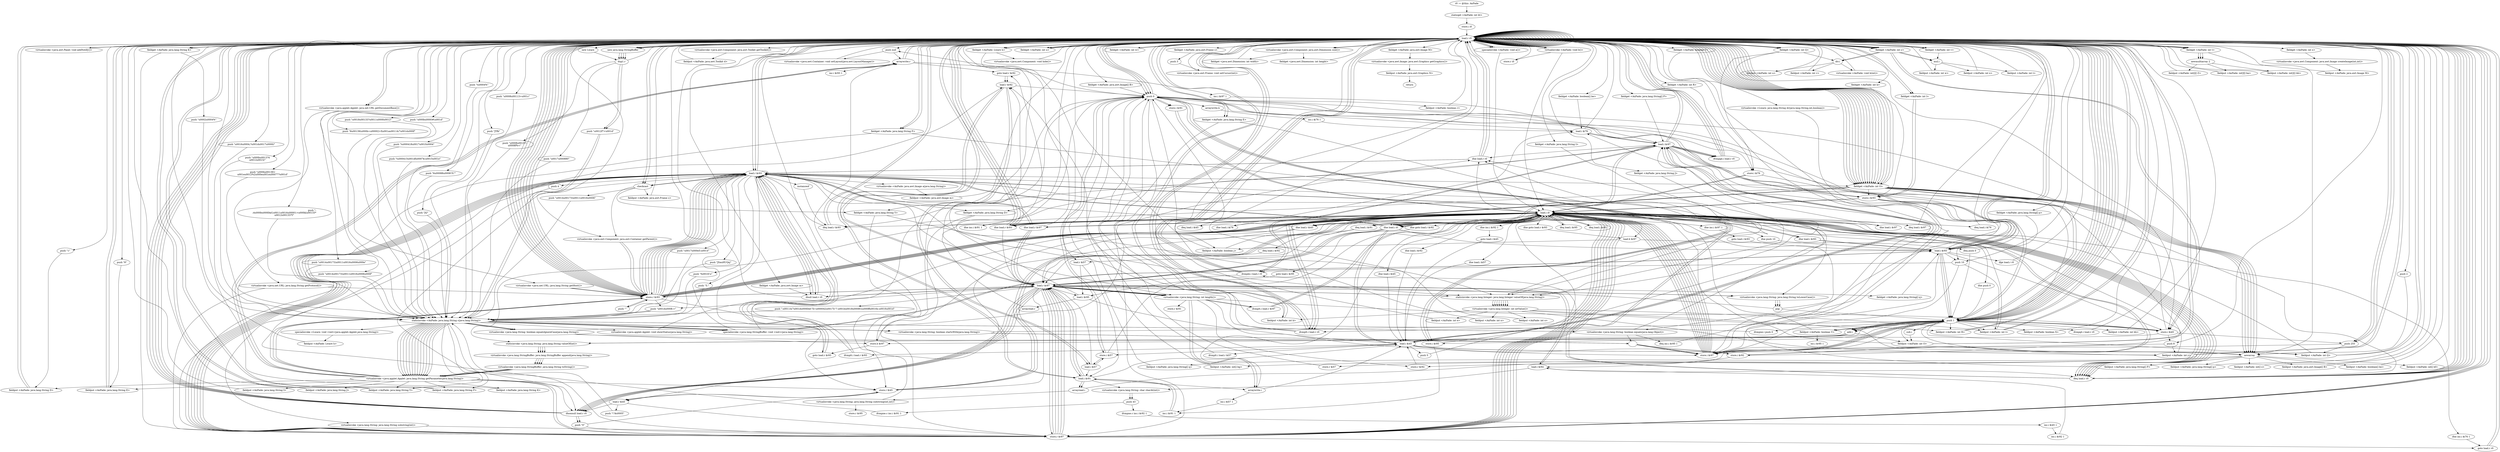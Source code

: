 digraph "" {
    "r0 := @this: AnFade"
    "staticget <AnFade: int bt>"
    "r0 := @this: AnFade"->"staticget <AnFade: int bt>";
    "store.i i0"
    "staticget <AnFade: int bt>"->"store.i i0";
    "load.r r0"
    "store.i i0"->"load.r r0";
    "push null"
    "load.r r0"->"push null";
    "virtualinvoke <java.awt.Container: void setLayout(java.awt.LayoutManager)>"
    "push null"->"virtualinvoke <java.awt.Container: void setLayout(java.awt.LayoutManager)>";
    "virtualinvoke <java.awt.Container: void setLayout(java.awt.LayoutManager)>"->"load.r r0";
    "virtualinvoke <java.awt.Panel: void addNotify()>"
    "load.r r0"->"virtualinvoke <java.awt.Panel: void addNotify()>";
    "virtualinvoke <java.awt.Panel: void addNotify()>"->"load.r r0";
    "load.r r0"->"load.r r0";
    "virtualinvoke <java.awt.Component: java.awt.Toolkit getToolkit()>"
    "load.r r0"->"virtualinvoke <java.awt.Component: java.awt.Toolkit getToolkit()>";
    "fieldput <AnFade: java.awt.Toolkit d>"
    "virtualinvoke <java.awt.Component: java.awt.Toolkit getToolkit()>"->"fieldput <AnFade: java.awt.Toolkit d>";
    "fieldput <AnFade: java.awt.Toolkit d>"->"load.r r0";
    "push \"\u0018\u00133?\u0011\u000f\u0012\""
    "load.r r0"->"push \"\u0018\u00133?\u0011\u000f\u0012\"";
    "staticinvoke <AnFade: java.lang.String c(java.lang.String)>"
    "push \"\u0018\u00133?\u0011\u000f\u0012\""->"staticinvoke <AnFade: java.lang.String c(java.lang.String)>";
    "virtualinvoke <java.applet.Applet: java.lang.String getParameter(java.lang.String)>"
    "staticinvoke <AnFade: java.lang.String c(java.lang.String)>"->"virtualinvoke <java.applet.Applet: java.lang.String getParameter(java.lang.String)>";
    "store.r $r93"
    "virtualinvoke <java.applet.Applet: java.lang.String getParameter(java.lang.String)>"->"store.r $r93";
    "load.r $r93"
    "store.r $r93"->"load.r $r93";
    "store.r $r97"
    "load.r $r93"->"store.r $r97";
    "load.i i0"
    "store.r $r97"->"load.i i0";
    "ifne load.i i0"
    "load.i i0"->"ifne load.i i0";
    "ifne load.i i0"->"load.r $r93";
    "ifnull load.r r0"
    "load.r $r93"->"ifnull load.r r0";
    "ifnull load.r r0"->"load.r $r93";
    "load.r $r93"->"store.r $r97";
    "store.r $r97"->"load.i i0";
    "ifne load.r $r97"
    "load.i i0"->"ifne load.r $r97";
    "load.r $r97"
    "ifne load.r $r97"->"load.r $r97";
    "push \":\u0011&7\u001d\u000fA4\\\"X=\u000042\u0017[\\\"?.\u001b\u0018\u0008vs\u000f\f\u0016x:\u0016\u001d\""
    "load.r $r97"->"push \":\u0011&7\u001d\u000fA4\\\"X=\u000042\u0017[\\\"?.\u001b\u0018\u0008vs\u000f\f\u0016x:\u0016\u001d\"";
    "push \":\u0011&7\u001d\u000fA4\\\"X=\u000042\u0017[\\\"?.\u001b\u0018\u0008vs\u000f\f\u0016x:\u0016\u001d\""->"staticinvoke <AnFade: java.lang.String c(java.lang.String)>";
    "virtualinvoke <java.lang.String: boolean startsWith(java.lang.String)>"
    "staticinvoke <AnFade: java.lang.String c(java.lang.String)>"->"virtualinvoke <java.lang.String: boolean startsWith(java.lang.String)>";
    "ifne load.r r0"
    "virtualinvoke <java.lang.String: boolean startsWith(java.lang.String)>"->"ifne load.r r0";
    "ifne load.r r0"->"load.r r0";
    "specialinvoke <AnFade: void a()>"
    "load.r r0"->"specialinvoke <AnFade: void a()>";
    "specialinvoke <AnFade: void a()>"->"load.i i0";
    "ifeq load.r r0"
    "load.i i0"->"ifeq load.r r0";
    "ifeq load.r r0"->"load.r r0";
    "load.r r0"->"specialinvoke <AnFade: void a()>";
    "specialinvoke <AnFade: void a()>"->"load.r r0";
    "new Lware"
    "load.r r0"->"new Lware";
    "dup1.r"
    "new Lware"->"dup1.r";
    "dup1.r"->"load.r r0";
    "push \"8\u00139(\u000b=\u00002>X\u001a\u0011&7\u001d\u000f\""
    "load.r r0"->"push \"8\u00139(\u000b=\u00002>X\u001a\u0011&7\u001d\u000f\"";
    "push \"8\u00139(\u000b=\u00002>X\u001a\u0011&7\u001d\u000f\""->"staticinvoke <AnFade: java.lang.String c(java.lang.String)>";
    "specialinvoke <Lware: void <init>(java.applet.Applet,java.lang.String)>"
    "staticinvoke <AnFade: java.lang.String c(java.lang.String)>"->"specialinvoke <Lware: void <init>(java.applet.Applet,java.lang.String)>";
    "fieldput <AnFade: Lware h>"
    "specialinvoke <Lware: void <init>(java.applet.Applet,java.lang.String)>"->"fieldput <AnFade: Lware h>";
    "fieldput <AnFade: Lware h>"->"load.r r0";
    "fieldget <AnFade: Lware h>"
    "load.r r0"->"fieldget <AnFade: Lware h>";
    "virtualinvoke <java.awt.Component: void hide()>"
    "fieldget <AnFade: Lware h>"->"virtualinvoke <java.awt.Component: void hide()>";
    "virtualinvoke <java.awt.Component: void hide()>"->"load.r r0";
    "virtualinvoke <java.applet.Applet: java.net.URL getDocumentBase()>"
    "load.r r0"->"virtualinvoke <java.applet.Applet: java.net.URL getDocumentBase()>";
    "virtualinvoke <java.net.URL: java.lang.String getProtocol()>"
    "virtualinvoke <java.applet.Applet: java.net.URL getDocumentBase()>"->"virtualinvoke <java.net.URL: java.lang.String getProtocol()>";
    "virtualinvoke <java.net.URL: java.lang.String getProtocol()>"->"store.r $r97";
    "store.r $r97"->"load.r $r97";
    "load.r $r97"->"store.r $r97";
    "goto load.r r0"
    "store.r $r97"->"goto load.r r0";
    "goto load.r r0"->"load.r r0";
    "load.r r0"->"virtualinvoke <java.applet.Applet: java.net.URL getDocumentBase()>";
    "virtualinvoke <java.net.URL: java.lang.String getHost()>"
    "virtualinvoke <java.applet.Applet: java.net.URL getDocumentBase()>"->"virtualinvoke <java.net.URL: java.lang.String getHost()>";
    "virtualinvoke <java.net.URL: java.lang.String getHost()>"->"store.r $r93";
    "goto load.r $r93"
    "store.r $r93"->"goto load.r $r93";
    "goto load.r $r93"->"load.r $r93";
    "virtualinvoke <java.lang.String: java.lang.String toLowerCase()>"
    "load.r $r93"->"virtualinvoke <java.lang.String: java.lang.String toLowerCase()>";
    "pop"
    "virtualinvoke <java.lang.String: java.lang.String toLowerCase()>"->"pop";
    "pop"->"load.r $r97";
    "load.r $r97"->"virtualinvoke <java.lang.String: java.lang.String toLowerCase()>";
    "virtualinvoke <java.lang.String: java.lang.String toLowerCase()>"->"pop";
    "pop"->"load.i i0";
    "load.i i0"->"ifne load.i i0";
    "ifne load.i i0"->"load.r $r97";
    "push \"\u001d\u0008:>\""
    "load.r $r97"->"push \"\u001d\u0008:>\"";
    "push \"\u001d\u0008:>\""->"staticinvoke <AnFade: java.lang.String c(java.lang.String)>";
    "virtualinvoke <java.lang.String: boolean equals(java.lang.Object)>"
    "staticinvoke <AnFade: java.lang.String c(java.lang.String)>"->"virtualinvoke <java.lang.String: boolean equals(java.lang.Object)>";
    "virtualinvoke <java.lang.String: boolean equals(java.lang.Object)>"->"ifne load.r r0";
    "ifne load.r r0"->"load.r $r93";
    "virtualinvoke <java.lang.String: int length()>"
    "load.r $r93"->"virtualinvoke <java.lang.String: int length()>";
    "store.i $r97"
    "virtualinvoke <java.lang.String: int length()>"->"store.i $r97";
    "store.i $r97"->"load.i i0";
    "load.i i0"->"ifne load.i i0";
    "load.i $r97"
    "ifne load.i i0"->"load.i $r97";
    "push 1"
    "load.i $r97"->"push 1";
    "ifcmplt.i load.r r0"
    "push 1"->"ifcmplt.i load.r r0";
    "ifcmplt.i load.r r0"->"load.r $r93";
    "push \"\u0017\u000e5:\u0014\""
    "load.r $r93"->"push \"\u0017\u000e5:\u0014\"";
    "push \"\u0017\u000e5:\u0014\""->"staticinvoke <AnFade: java.lang.String c(java.lang.String)>";
    "staticinvoke <AnFade: java.lang.String c(java.lang.String)>"->"virtualinvoke <java.lang.String: boolean startsWith(java.lang.String)>";
    ""
    "virtualinvoke <java.lang.String: boolean startsWith(java.lang.String)>"->"";
    ""->"store.i $r97";
    "store.i $r97"->"load.i i0";
    "load.i i0"->"ifne load.i i0";
    "ifne load.i i0"->"load.i $r97";
    "load.i $r97"->"ifne load.r r0";
    "ifne load.r r0"->"load.r $r93";
    "push \"JSauHUQxj\""
    "load.r $r93"->"push \"JSauHUQxj\"";
    "push \"JSauHUQxj\""->"staticinvoke <AnFade: java.lang.String c(java.lang.String)>";
    "staticinvoke <AnFade: java.lang.String c(java.lang.String)>"->"virtualinvoke <java.lang.String: boolean equals(java.lang.Object)>";
    "virtualinvoke <java.lang.String: boolean equals(java.lang.Object)>"->"";
    ""->"store.i $r97";
    "store.i $r97"->"load.i i0";
    "ifne load.i $r97"
    "load.i i0"->"ifne load.i $r97";
    "ifne load.i $r97"->"load.i $r97";
    "ifeq load.r $r93"
    "load.i $r97"->"ifeq load.r $r93";
    "ifeq load.r $r93"->"load.r r0";
    "load.r r0"->"push 1";
    "fieldput <AnFade: boolean V>"
    "push 1"->"fieldput <AnFade: boolean V>";
    "fieldput <AnFade: boolean V>"->"load.i i0";
    "load.i i0"->"ifeq load.r r0";
    "ifeq load.r r0"->"load.r $r93";
    "load.r $r93"->"store.r $r97";
    "store.r $r97"->"load.i i0";
    "load.i i0"->"ifne load.r $r97";
    "ifne load.r $r97"->"load.r $r93";
    "push \"\f\u0016!u\""
    "load.r $r93"->"push \"\f\u0016!u\"";
    "push \"\f\u0016!u\""->"staticinvoke <AnFade: java.lang.String c(java.lang.String)>";
    "staticinvoke <AnFade: java.lang.String c(java.lang.String)>"->"virtualinvoke <java.lang.String: boolean startsWith(java.lang.String)>";
    "virtualinvoke <java.lang.String: boolean startsWith(java.lang.String)>"->"";
    ""->"store.i $r97";
    "store.i $r97"->"load.i $r97";
    "load.i $r97"->"ifeq load.r r0";
    "ifeq load.r r0"->"load.r $r93";
    "push 4"
    "load.r $r93"->"push 4";
    "virtualinvoke <java.lang.String: java.lang.String substring(int)>"
    "push 4"->"virtualinvoke <java.lang.String: java.lang.String substring(int)>";
    "virtualinvoke <java.lang.String: java.lang.String substring(int)>"->"store.r $r97";
    "store.r $r97"->"load.r $r97";
    "load.r $r97"->"store.r $r93";
    "store.r $r93"->"load.r r0";
    "push \"\t\u000418\u0017\u001f\u0004\""
    "load.r r0"->"push \"\t\u000418\u0017\u001f\u0004\"";
    "push \"\t\u000418\u0017\u001f\u0004\""->"staticinvoke <AnFade: java.lang.String c(java.lang.String)>";
    "staticinvoke <AnFade: java.lang.String c(java.lang.String)>"->"virtualinvoke <java.applet.Applet: java.lang.String getParameter(java.lang.String)>";
    "virtualinvoke <java.applet.Applet: java.lang.String getParameter(java.lang.String)>"->"store.r $r97";
    "store.r $r97"->"load.r $r97";
    "store.r $i45"
    "load.r $r97"->"store.r $i45";
    "store.r $i45"->"load.i i0";
    "ifne load.r $i45"
    "load.i i0"->"ifne load.r $i45";
    "ifne load.r $i45"->"load.r $r97";
    "load.r $r97"->"ifnull load.r r0";
    "ifnull load.r r0"->"load.r $r97";
    "load.r $r97"->"virtualinvoke <java.lang.String: int length()>";
    "store.i $i45"
    "virtualinvoke <java.lang.String: int length()>"->"store.i $i45";
    "load.i $i45"
    "store.i $i45"->"load.i $i45";
    "store.i $r92"
    "load.i $i45"->"store.i $r92";
    "store.i $r92"->"load.i i0";
    "ifne load.i $r92"
    "load.i i0"->"ifne load.i $r92";
    "ifne load.i $r92"->"load.i $i45";
    "push 5"
    "load.i $i45"->"push 5";
    "ifcmple.i load.r r0"
    "push 5"->"ifcmple.i load.r r0";
    "ifcmple.i load.r r0"->"load.r $r97";
    "load.r $r97"->"virtualinvoke <java.lang.String: java.lang.String toLowerCase()>";
    "virtualinvoke <java.lang.String: java.lang.String toLowerCase()>"->"pop";
    "pop"->"push 1";
    "push 1"->"store.i $i45";
    "push 0"
    "store.i $i45"->"push 0";
    "push 0"->"store.i $r92";
    "store.i $r92"->"load.i i0";
    "ifeq load.i $r92"
    "load.i i0"->"ifeq load.i $r92";
    "ifeq load.i $r92"->"load.r $r97";
    "load.i $r92"
    "load.r $r97"->"load.i $r92";
    "virtualinvoke <java.lang.String: char charAt(int)>"
    "load.i $r92"->"virtualinvoke <java.lang.String: char charAt(int)>";
    "push 43"
    "virtualinvoke <java.lang.String: char charAt(int)>"->"push 43";
    "ifcmpne.c inc.i $r92 1"
    "push 43"->"ifcmpne.c inc.i $r92 1";
    "inc.i $i45 1"
    "ifcmpne.c inc.i $r92 1"->"inc.i $i45 1";
    "inc.i $r92 1"
    "inc.i $i45 1"->"inc.i $r92 1";
    "inc.i $r92 1"->"load.i $r92";
    "load.i $r92"->"load.r $r97";
    "load.r $r97"->"virtualinvoke <java.lang.String: int length()>";
    "ifcmplt.i load.r $r97"
    "virtualinvoke <java.lang.String: int length()>"->"ifcmplt.i load.r $r97";
    "ifcmplt.i load.r $r97"->"load.i i0";
    "ifne inc.i $r92 1"
    "load.i i0"->"ifne inc.i $r92 1";
    "goto load.i $i45"
    "ifne inc.i $r92 1"->"goto load.i $i45";
    "goto load.i $i45"->"load.i $i45";
    "newarray"
    "load.i $i45"->"newarray";
    "store.r $r92"
    "newarray"->"store.r $r92";
    "store.r $r92"->"load.i $i45";
    "store.i $i57"
    "load.i $i45"->"store.i $i57";
    "store.i $i57"->"load.i i0";
    "ifne load.i $i57"
    "load.i i0"->"ifne load.i $i57";
    "ifne load.i $i57"->"load.i $i45";
    "load.i $i45"->"push 1";
    "ifcmpne.i push 0"
    "push 1"->"ifcmpne.i push 0";
    "load.r $r92"
    "ifcmpne.i push 0"->"load.r $r92";
    "load.r $r92"->"push 0";
    "push 0"->"load.r $r97";
    "load.r $r97"->"virtualinvoke <java.lang.String: int length()>";
    "arraywrite.i"
    "virtualinvoke <java.lang.String: int length()>"->"arraywrite.i";
    "arraywrite.i"->"load.i i0";
    "ifeq load.i $i45"
    "load.i i0"->"ifeq load.i $i45";
    "ifeq load.i $i45"->"push 0";
    "push 0"->"store.i $i57";
    "load.i $i57"
    "store.i $i57"->"load.i $i57";
    "load.i $i57"->"store.i $i57";
    "store.i $i57"->"push 0";
    "store.i $r91"
    "push 0"->"store.i $r91";
    "store.i $r91"->"load.i i0";
    "ifeq load.i $r91"
    "load.i i0"->"ifeq load.i $r91";
    "ifeq load.i $r91"->"load.r $r97";
    "load.i $r91"
    "load.r $r97"->"load.i $r91";
    "load.i $r91"->"virtualinvoke <java.lang.String: char charAt(int)>";
    "virtualinvoke <java.lang.String: char charAt(int)>"->"push 43";
    "ifcmpne.c inc.i $r91 1"
    "push 43"->"ifcmpne.c inc.i $r91 1";
    "ifcmpne.c inc.i $r91 1"->"load.r $r92";
    "load.r $r92"->"load.i $i57";
    "load.i $i57"->"load.i $r91";
    "load.i $r91"->"arraywrite.i";
    "inc.i $i57 1"
    "arraywrite.i"->"inc.i $i57 1";
    "inc.i $r91 1"
    "inc.i $i57 1"->"inc.i $r91 1";
    "inc.i $r91 1"->"load.i $r91";
    "load.i $r91"->"load.r $r97";
    "load.r $r97"->"virtualinvoke <java.lang.String: int length()>";
    "virtualinvoke <java.lang.String: int length()>"->"ifcmplt.i load.r $r97";
    "ifcmplt.i load.r $r97"->"load.i i0";
    "ifne inc.i $r91 1"
    "load.i i0"->"ifne inc.i $r91 1";
    "goto load.r $r92"
    "ifne inc.i $r91 1"->"goto load.r $r92";
    "goto load.r $r92"->"load.r $r92";
    "load.r $r92"->"load.i $i57";
    "load.i $i57"->"load.r $r97";
    "load.r $r97"->"virtualinvoke <java.lang.String: int length()>";
    "virtualinvoke <java.lang.String: int length()>"->"arraywrite.i";
    "arraywrite.i"->"load.i $i45";
    "load.i $i45"->"newarray";
    "store.r $i57"
    "newarray"->"store.r $i57";
    "store.r $i57"->"push 0";
    "store.i $r95"
    "push 0"->"store.i $r95";
    "store.i $r95"->"push 0";
    "push 0"->"store.i $r91";
    "store.i $r91"->"load.i i0";
    "load.i i0"->"ifeq load.i $r91";
    "load.r $i57"
    "ifeq load.i $r91"->"load.r $i57";
    "load.r $i57"->"load.i $r91";
    "load.i $r91"->"load.r $r97";
    "load.i $r95"
    "load.r $r97"->"load.i $r95";
    "load.i $r95"->"load.r $r92";
    "load.r $r92"->"load.i $r91";
    "arrayread.i"
    "load.i $r91"->"arrayread.i";
    "virtualinvoke <java.lang.String: java.lang.String substring(int,int)>"
    "arrayread.i"->"virtualinvoke <java.lang.String: java.lang.String substring(int,int)>";
    "arraywrite.r"
    "virtualinvoke <java.lang.String: java.lang.String substring(int,int)>"->"arraywrite.r";
    "arraywrite.r"->"goto load.r $r92";
    "goto load.r $r92"->"load.r $r92";
    "load.r $r92"->"load.i $r91";
    "load.i $r91"->"arrayread.i";
    "arrayread.i"->"push 1";
    "add.i"
    "push 1"->"add.i";
    "add.i"->"store.i $r95";
    "store.i $r95"->"inc.i $r91 1";
    "inc.i $r91 1"->"load.i $r91";
    "load.i $r91"->"load.i $i45";
    "ifcmplt.i load.r $i57"
    "load.i $i45"->"ifcmplt.i load.r $i57";
    "ifcmplt.i load.r $i57"->"push 0";
    "push 0"->"store.i $r95";
    "store.i $r95"->"load.i i0";
    "ifeq load.i $r95"
    "load.i i0"->"ifeq load.i $r95";
    "ifeq load.i $r95"->"load.i i0";
    "ifne goto load.r $r92"
    "load.i i0"->"ifne goto load.r $r92";
    "goto load.i $r95"
    "ifne goto load.r $r92"->"goto load.i $r95";
    "goto load.i $r95"->"load.i $r95";
    "load.i $r95"->"load.i $i45";
    "ifcmplt.i load.r $r93"
    "load.i $i45"->"ifcmplt.i load.r $r93";
    "ifcmplt.i load.r $r93"->"load.r r0";
    "push \"\t\u000415\u001d\f\u0007$:\u0015\u001e\""
    "load.r r0"->"push \"\t\u000415\u001d\f\u0007$:\u0015\u001e\"";
    "push \"\t\u000415\u001d\f\u0007$:\u0015\u001e\""->"staticinvoke <AnFade: java.lang.String c(java.lang.String)>";
    "staticinvoke <AnFade: java.lang.String c(java.lang.String)>"->"virtualinvoke <java.applet.Applet: java.lang.String getParameter(java.lang.String)>";
    "virtualinvoke <java.applet.Applet: java.lang.String getParameter(java.lang.String)>"->"store.r $i45";
    "store.r $i45"->"load.i i0";
    "load.i i0"->"ifne load.r $i45";
    "load.r $i45"
    "ifne load.r $i45"->"load.r $i45";
    "push \"\\\"$\u0005\""
    "load.r $i45"->"push \"\\\"$\u0005\"";
    "push \"\\\"$\u0005\""->"staticinvoke <AnFade: java.lang.String c(java.lang.String)>";
    "virtualinvoke <java.lang.String: boolean equalsIgnoreCase(java.lang.String)>"
    "staticinvoke <AnFade: java.lang.String c(java.lang.String)>"->"virtualinvoke <java.lang.String: boolean equalsIgnoreCase(java.lang.String)>";
    "virtualinvoke <java.lang.String: boolean equalsIgnoreCase(java.lang.String)>"->"";
    ""->"store.i $r92";
    "store.i $r92"->"load.i $r92";
    "load.i $r92"->"ifeq load.r r0";
    "ifeq load.r r0"->"load.r r0";
    "load.r r0"->"push 1";
    "fieldput <AnFade: boolean X>"
    "push 1"->"fieldput <AnFade: boolean X>";
    "fieldput <AnFade: boolean X>"->"load.r r0";
    "load.r r0"->"load.r r0";
    "push \"6\u00088\u0008!5\\\"\""
    "load.r r0"->"push \"6\u00088\u0008!5\\\"\"";
    "push \"6\u00088\u0008!5\\\"\""->"staticinvoke <AnFade: java.lang.String c(java.lang.String)>";
    "staticinvoke <AnFade: java.lang.String c(java.lang.String)>"->"virtualinvoke <java.applet.Applet: java.lang.String getParameter(java.lang.String)>";
    "fieldput <AnFade: java.lang.String Y>"
    "virtualinvoke <java.applet.Applet: java.lang.String getParameter(java.lang.String)>"->"fieldput <AnFade: java.lang.String Y>";
    "fieldput <AnFade: java.lang.String Y>"->"load.r r0";
    "load.r r0"->"store.r $r93";
    "store.r $r93"->"load.i i0";
    "ifne load.r $r93"
    "load.i i0"->"ifne load.r $r93";
    "ifne load.r $r93"->"load.r r0";
    "checkcast"
    "load.r r0"->"checkcast";
    "fieldget <AnFade: java.lang.String Y>"
    "checkcast"->"fieldget <AnFade: java.lang.String Y>";
    "fieldget <AnFade: java.lang.String Y>"->"store.r $i45";
    "store.r $i45"->"load.r $i45";
    "ifnonnull load.r r0"
    "load.r $i45"->"ifnonnull load.r r0";
    "ifnonnull load.r r0"->"load.r r0";
    "push \"JQ\""
    "load.r r0"->"push \"JQ\"";
    "push \"JQ\""->"staticinvoke <AnFade: java.lang.String c(java.lang.String)>";
    "staticinvoke <AnFade: java.lang.String c(java.lang.String)>"->"fieldput <AnFade: java.lang.String Y>";
    "fieldput <AnFade: java.lang.String Y>"->"load.r r0";
    "load.r r0"->"load.r r0";
    "load.r r0"->"fieldget <AnFade: java.lang.String Y>";
    "staticinvoke <java.lang.Integer: java.lang.Integer valueOf(java.lang.String)>"
    "fieldget <AnFade: java.lang.String Y>"->"staticinvoke <java.lang.Integer: java.lang.Integer valueOf(java.lang.String)>";
    "virtualinvoke <java.lang.Integer: int intValue()>"
    "staticinvoke <java.lang.Integer: java.lang.Integer valueOf(java.lang.String)>"->"virtualinvoke <java.lang.Integer: int intValue()>";
    "fieldput <AnFade: int e>"
    "virtualinvoke <java.lang.Integer: int intValue()>"->"fieldput <AnFade: int e>";
    "fieldput <AnFade: int e>"->"load.r r0";
    "load.r r0"->"push 0";
    "fieldput <AnFade: boolean r>"
    "push 0"->"fieldput <AnFade: boolean r>";
    "fieldput <AnFade: boolean r>"->"load.r r0";
    "virtualinvoke <java.awt.Component: java.awt.Container getParent()>"
    "load.r r0"->"virtualinvoke <java.awt.Component: java.awt.Container getParent()>";
    "virtualinvoke <java.awt.Component: java.awt.Container getParent()>"->"store.r $r93";
    "store.r $r93"->"load.r $r93";
    "load.r $r93"->"store.r $r93";
    "store.r $r93"->"load.i i0";
    "load.i i0"->"ifeq load.r $r93";
    "ifeq load.r $r93"->"load.r $r93";
    "load.r $r93"->"checkcast";
    "checkcast"->"virtualinvoke <java.awt.Component: java.awt.Container getParent()>";
    "virtualinvoke <java.awt.Component: java.awt.Container getParent()>"->"store.r $r93";
    "store.r $r93"->"load.r $r93";
    "load.r $r93"->"store.r $r93";
    "store.r $r93"->"load.r $r93";
    "instanceof"
    "load.r $r93"->"instanceof";
    "instanceof"->"ifeq load.r $r93";
    "ifeq load.r $r93"->"load.r r0";
    "load.r r0"->"load.r $r93";
    "load.r $r93"->"checkcast";
    "fieldput <AnFade: java.awt.Frame s>"
    "checkcast"->"fieldput <AnFade: java.awt.Frame s>";
    "fieldput <AnFade: java.awt.Frame s>"->"load.r r0";
    "fieldget <AnFade: java.awt.Frame s>"
    "load.r r0"->"fieldget <AnFade: java.awt.Frame s>";
    "push 3"
    "fieldget <AnFade: java.awt.Frame s>"->"push 3";
    "virtualinvoke <java.awt.Frame: void setCursor(int)>"
    "push 3"->"virtualinvoke <java.awt.Frame: void setCursor(int)>";
    "virtualinvoke <java.awt.Frame: void setCursor(int)>"->"load.r r0";
    "load.r r0"->"store.r $r93";
    "store.r $r93"->"load.i i0";
    "load.i i0"->"ifne load.r $r93";
    "ifne load.r $r93"->"load.r r0";
    "load.r r0"->"checkcast";
    "push \"\u0014\u00173)\u0011\u0016\u0006\""
    "checkcast"->"push \"\u0014\u00173)\u0011\u0016\u0006\"";
    "push \"\u0014\u00173)\u0011\u0016\u0006\""->"staticinvoke <AnFade: java.lang.String c(java.lang.String)>";
    "staticinvoke <AnFade: java.lang.String c(java.lang.String)>"->"virtualinvoke <java.applet.Applet: java.lang.String getParameter(java.lang.String)>";
    "virtualinvoke <java.applet.Applet: java.lang.String getParameter(java.lang.String)>"->"store.r $r93";
    "store.r $r93"->"load.r $r93";
    "load.r $r93"->"store.r $r97";
    "store.r $r97"->"load.i i0";
    "load.i i0"->"ifne load.i i0";
    "ifne load.i i0"->"load.r $r93";
    "load.r $r93"->"ifnull load.r r0";
    "ifnull load.r r0"->"load.r $r93";
    "load.r $r93"->"store.r $r97";
    "store.r $r97"->"load.i i0";
    "load.i i0"->"ifne load.r $r97";
    "ifne load.r $r97"->"load.r $r93";
    "push \"5.\""
    "load.r $r93"->"push \"5.\"";
    "push \"5.\""->"staticinvoke <AnFade: java.lang.String c(java.lang.String)>";
    "staticinvoke <AnFade: java.lang.String c(java.lang.String)>"->"virtualinvoke <java.lang.String: boolean equalsIgnoreCase(java.lang.String)>";
    "virtualinvoke <java.lang.String: boolean equalsIgnoreCase(java.lang.String)>"->"ifne load.r r0";
    "ifne load.r r0"->"load.r r0";
    "load.r r0"->"load.r r0";
    "load.r r0"->"load.r $r93";
    "virtualinvoke <AnFade: java.awt.Image a(java.lang.String)>"
    "load.r $r93"->"virtualinvoke <AnFade: java.awt.Image a(java.lang.String)>";
    "fieldput <AnFade: java.awt.Image m>"
    "virtualinvoke <AnFade: java.awt.Image a(java.lang.String)>"->"fieldput <AnFade: java.awt.Image m>";
    "fieldput <AnFade: java.awt.Image m>"->"load.r r0";
    "load.r r0"->"store.r $r93";
    "store.r $r93"->"load.i i0";
    "load.i i0"->"ifne load.r $r93";
    "ifne load.r $r93"->"load.r r0";
    "fieldget <AnFade: java.awt.Image m>"
    "load.r r0"->"fieldget <AnFade: java.awt.Image m>";
    "fieldget <AnFade: java.awt.Image m>"->"ifnull load.r r0";
    "ifnull load.r r0"->"load.r r0";
    "push \"\u0014\u00173)\u0011\u0016\u0006\u000e\""
    "load.r r0"->"push \"\u0014\u00173)\u0011\u0016\u0006\u000e\"";
    "push \"\u0014\u00173)\u0011\u0016\u0006\u000e\""->"staticinvoke <AnFade: java.lang.String c(java.lang.String)>";
    "staticinvoke <AnFade: java.lang.String c(java.lang.String)>"->"virtualinvoke <java.applet.Applet: java.lang.String getParameter(java.lang.String)>";
    "virtualinvoke <java.applet.Applet: java.lang.String getParameter(java.lang.String)>"->"store.r $r97";
    "store.r $r97"->"load.r $r97";
    "load.r $r97"->"store.r $r93";
    "store.r $r93"->"load.i i0";
    "load.i i0"->"ifne load.r $r93";
    "ifne load.r $r93"->"load.r $r97";
    "load.r $r97"->"ifnonnull load.r r0";
    "push \"0\""
    "ifnonnull load.r r0"->"push \"0\"";
    "push \"0\""->"store.r $r97";
    "store.r $r97"->"load.r r0";
    "load.r r0"->"load.r $r97";
    "load.r $r97"->"staticinvoke <java.lang.Integer: java.lang.Integer valueOf(java.lang.String)>";
    "staticinvoke <java.lang.Integer: java.lang.Integer valueOf(java.lang.String)>"->"virtualinvoke <java.lang.Integer: int intValue()>";
    "fieldput <AnFade: int n>"
    "virtualinvoke <java.lang.Integer: int intValue()>"->"fieldput <AnFade: int n>";
    "fieldput <AnFade: int n>"->"load.r r0";
    "push \"\u0014\u00173)\u0011\u0016\u0006\u000f\""
    "load.r r0"->"push \"\u0014\u00173)\u0011\u0016\u0006\u000f\"";
    "push \"\u0014\u00173)\u0011\u0016\u0006\u000f\""->"staticinvoke <AnFade: java.lang.String c(java.lang.String)>";
    "staticinvoke <AnFade: java.lang.String c(java.lang.String)>"->"virtualinvoke <java.applet.Applet: java.lang.String getParameter(java.lang.String)>";
    "virtualinvoke <java.applet.Applet: java.lang.String getParameter(java.lang.String)>"->"store.r $r93";
    "store.r $r93"->"load.r $r93";
    "load.r $r93"->"store.r $r97";
    "store.r $r97"->"load.r $r93";
    "load.r $r93"->"store.r $i45";
    "store.r $i45"->"load.i i0";
    "load.i i0"->"ifne load.r $i45";
    "ifne load.r $i45"->"load.r $r93";
    "load.r $r93"->"ifnonnull load.r r0";
    "ifnonnull load.r r0"->"push \"0\"";
    "push \"0\""->"store.r $i45";
    "store.r $i45"->"load.r $i45";
    "load.r $i45"->"store.r $r97";
    "store.r $r97"->"load.r r0";
    "load.r r0"->"load.r $r97";
    "load.r $r97"->"staticinvoke <java.lang.Integer: java.lang.Integer valueOf(java.lang.String)>";
    "staticinvoke <java.lang.Integer: java.lang.Integer valueOf(java.lang.String)>"->"virtualinvoke <java.lang.Integer: int intValue()>";
    "fieldput <AnFade: int o>"
    "virtualinvoke <java.lang.Integer: int intValue()>"->"fieldput <AnFade: int o>";
    "fieldput <AnFade: int o>"->"load.r r0";
    "load.r r0"->"load.r r0";
    "push \"\t\u0004%\""
    "load.r r0"->"push \"\t\u0004%\"";
    "push \"\t\u0004%\""->"staticinvoke <AnFade: java.lang.String c(java.lang.String)>";
    "staticinvoke <AnFade: java.lang.String c(java.lang.String)>"->"virtualinvoke <java.applet.Applet: java.lang.String getParameter(java.lang.String)>";
    "fieldput <AnFade: java.lang.String D>"
    "virtualinvoke <java.applet.Applet: java.lang.String getParameter(java.lang.String)>"->"fieldput <AnFade: java.lang.String D>";
    "fieldput <AnFade: java.lang.String D>"->"load.r r0";
    "load.r r0"->"store.r $r93";
    "store.r $r93"->"load.r $r93";
    "fieldget <AnFade: java.lang.String D>"
    "load.r $r93"->"fieldget <AnFade: java.lang.String D>";
    "fieldget <AnFade: java.lang.String D>"->"store.r $r97";
    "store.r $r97"->"load.i i0";
    "load.i i0"->"ifne load.i i0";
    "ifne load.i i0"->"load.r $r97";
    "load.r $r97"->"ifnonnull load.r r0";
    "ifnonnull load.r r0"->"load.r r0";
    "push \"1\""
    "load.r r0"->"push \"1\"";
    "push \"1\""->"fieldput <AnFade: java.lang.String D>";
    "fieldput <AnFade: java.lang.String D>"->"load.r r0";
    "load.r r0"->"load.r r0";
    "push \"\u0008\u00113>\u001c\""
    "load.r r0"->"push \"\u0008\u00113>\u001c\"";
    "push \"\u0008\u00113>\u001c\""->"staticinvoke <AnFade: java.lang.String c(java.lang.String)>";
    "staticinvoke <AnFade: java.lang.String c(java.lang.String)>"->"virtualinvoke <java.applet.Applet: java.lang.String getParameter(java.lang.String)>";
    "fieldput <AnFade: java.lang.String E>"
    "virtualinvoke <java.applet.Applet: java.lang.String getParameter(java.lang.String)>"->"fieldput <AnFade: java.lang.String E>";
    "fieldput <AnFade: java.lang.String E>"->"load.r r0";
    "fieldget <AnFade: java.lang.String E>"
    "load.r r0"->"fieldget <AnFade: java.lang.String E>";
    "fieldget <AnFade: java.lang.String E>"->"store.r $r97";
    "store.r $r97"->"load.i i0";
    "load.i i0"->"ifne load.i i0";
    "ifne load.i i0"->"load.r $r97";
    "load.r $r97"->"ifnonnull load.r r0";
    "ifnonnull load.r r0"->"load.r r0";
    "push \"8\""
    "load.r r0"->"push \"8\"";
    "push \"8\""->"fieldput <AnFade: java.lang.String E>";
    "fieldput <AnFade: java.lang.String E>"->"load.r r0";
    "load.r r0"->"load.r r0";
    "push \"\u000b\u0000#(\u001d\""
    "load.r r0"->"push \"\u000b\u0000#(\u001d\"";
    "push \"\u000b\u0000#(\u001d\""->"staticinvoke <AnFade: java.lang.String c(java.lang.String)>";
    "staticinvoke <AnFade: java.lang.String c(java.lang.String)>"->"virtualinvoke <java.applet.Applet: java.lang.String getParameter(java.lang.String)>";
    "fieldput <AnFade: java.lang.String F>"
    "virtualinvoke <java.applet.Applet: java.lang.String getParameter(java.lang.String)>"->"fieldput <AnFade: java.lang.String F>";
    "fieldput <AnFade: java.lang.String F>"->"load.r r0";
    "fieldget <AnFade: java.lang.String F>"
    "load.r r0"->"fieldget <AnFade: java.lang.String F>";
    "fieldget <AnFade: java.lang.String F>"->"store.r $r97";
    "store.r $r97"->"load.i i0";
    "load.i i0"->"ifne load.r $r97";
    "ifne load.r $r97"->"load.r $r97";
    "load.r $r97"->"ifnonnull load.r r0";
    "ifnonnull load.r r0"->"load.r r0";
    "push \"JTfk\""
    "load.r r0"->"push \"JTfk\"";
    "push \"JTfk\""->"staticinvoke <AnFade: java.lang.String c(java.lang.String)>";
    "staticinvoke <AnFade: java.lang.String c(java.lang.String)>"->"fieldput <AnFade: java.lang.String F>";
    "fieldput <AnFade: java.lang.String F>"->"load.r r0";
    "load.r r0"->"load.r r0";
    "load.r r0"->"fieldget <AnFade: java.lang.String D>";
    "fieldget <AnFade: java.lang.String D>"->"staticinvoke <java.lang.Integer: java.lang.Integer valueOf(java.lang.String)>";
    "staticinvoke <java.lang.Integer: java.lang.Integer valueOf(java.lang.String)>"->"virtualinvoke <java.lang.Integer: int intValue()>";
    "fieldput <AnFade: int y>"
    "virtualinvoke <java.lang.Integer: int intValue()>"->"fieldput <AnFade: int y>";
    "fieldput <AnFade: int y>"->"load.r r0";
    "load.r r0"->"load.r r0";
    "load.r r0"->"fieldget <AnFade: java.lang.String E>";
    "fieldget <AnFade: java.lang.String E>"->"staticinvoke <java.lang.Integer: java.lang.Integer valueOf(java.lang.String)>";
    "staticinvoke <java.lang.Integer: java.lang.Integer valueOf(java.lang.String)>"->"virtualinvoke <java.lang.Integer: int intValue()>";
    "fieldput <AnFade: int Q>"
    "virtualinvoke <java.lang.Integer: int intValue()>"->"fieldput <AnFade: int Q>";
    "fieldput <AnFade: int Q>"->"load.r r0";
    "load.r r0"->"load.r r0";
    "load.r r0"->"fieldget <AnFade: java.lang.String F>";
    "fieldget <AnFade: java.lang.String F>"->"staticinvoke <java.lang.Integer: java.lang.Integer valueOf(java.lang.String)>";
    "staticinvoke <java.lang.Integer: java.lang.Integer valueOf(java.lang.String)>"->"virtualinvoke <java.lang.Integer: int intValue()>";
    "fieldput <AnFade: int R>"
    "virtualinvoke <java.lang.Integer: int intValue()>"->"fieldput <AnFade: int R>";
    "fieldput <AnFade: int R>"->"load.r r0";
    "load.r r0"->"load.r r0";
    "push \"\u0016\u0004;?\u001d\u0017\u0000/\""
    "load.r r0"->"push \"\u0016\u0004;?\u001d\u0017\u0000/\"";
    "push \"\u0016\u0004;?\u001d\u0017\u0000/\""->"staticinvoke <AnFade: java.lang.String c(java.lang.String)>";
    "staticinvoke <AnFade: java.lang.String c(java.lang.String)>"->"virtualinvoke <java.applet.Applet: java.lang.String getParameter(java.lang.String)>";
    "fieldput <AnFade: java.lang.String I>"
    "virtualinvoke <java.applet.Applet: java.lang.String getParameter(java.lang.String)>"->"fieldput <AnFade: java.lang.String I>";
    "fieldput <AnFade: java.lang.String I>"->"load.r r0";
    "load.r r0"->"load.r r0";
    "push \"\u000b\u0013?4\n\u0012\u0015/\""
    "load.r r0"->"push \"\u000b\u0013?4\n\u0012\u0015/\"";
    "push \"\u000b\u0013?4\n\u0012\u0015/\""->"staticinvoke <AnFade: java.lang.String c(java.lang.String)>";
    "staticinvoke <AnFade: java.lang.String c(java.lang.String)>"->"virtualinvoke <java.applet.Applet: java.lang.String getParameter(java.lang.String)>";
    "fieldput <AnFade: java.lang.String J>"
    "virtualinvoke <java.applet.Applet: java.lang.String getParameter(java.lang.String)>"->"fieldput <AnFade: java.lang.String J>";
    "fieldput <AnFade: java.lang.String J>"->"load.r r0";
    "load.r r0"->"load.r r0";
    "push \"\u000b\u00139<\n\u001e\u0012%2\u000e\u001e\u00077?\u001d\""
    "load.r r0"->"push \"\u000b\u00139<\n\u001e\u0012%2\u000e\u001e\u00077?\u001d\"";
    "push \"\u000b\u00139<\n\u001e\u0012%2\u000e\u001e\u00077?\u001d\""->"staticinvoke <AnFade: java.lang.String c(java.lang.String)>";
    "staticinvoke <AnFade: java.lang.String c(java.lang.String)>"->"virtualinvoke <java.applet.Applet: java.lang.String getParameter(java.lang.String)>";
    "fieldput <AnFade: java.lang.String K>"
    "virtualinvoke <java.applet.Applet: java.lang.String getParameter(java.lang.String)>"->"fieldput <AnFade: java.lang.String K>";
    "fieldput <AnFade: java.lang.String K>"->"load.r r0";
    "load.r r0"->"store.r $r93";
    "store.r $r93"->"load.i i0";
    "load.i i0"->"ifne load.r r0";
    "ifne load.r r0"->"load.r r0";
    "fieldget <AnFade: java.lang.String K>"
    "load.r r0"->"fieldget <AnFade: java.lang.String K>";
    "fieldget <AnFade: java.lang.String K>"->"store.r $r97";
    "store.r $r97"->"load.r $r97";
    "load.r $r97"->"ifnonnull load.r r0";
    "ifnonnull load.r r0"->"load.r r0";
    "load.r r0"->"push 0";
    "fieldput <AnFade: boolean j>"
    "push 0"->"fieldput <AnFade: boolean j>";
    "fieldput <AnFade: boolean j>"->"load.i i0";
    "load.i i0"->"ifeq load.r r0";
    "ifeq load.r r0"->"load.r r0";
    "load.r r0"->"store.r $r93";
    "store.r $r93"->"load.r r0";
    "load.r r0"->"fieldget <AnFade: java.lang.String K>";
    "push \"\u0002\u0004%\""
    "fieldget <AnFade: java.lang.String K>"->"push \"\u0002\u0004%\"";
    "push \"\u0002\u0004%\""->"staticinvoke <AnFade: java.lang.String c(java.lang.String)>";
    "staticinvoke <AnFade: java.lang.String c(java.lang.String)>"->"virtualinvoke <java.lang.String: boolean equalsIgnoreCase(java.lang.String)>";
    "store.b $r97"
    "virtualinvoke <java.lang.String: boolean equalsIgnoreCase(java.lang.String)>"->"store.b $r97";
    "store.b $r97"->"load.i i0";
    "ifne goto load.r $r93"
    "load.i i0"->"ifne goto load.r $r93";
    "load.b $r97"
    "ifne goto load.r $r93"->"load.b $r97";
    "ifeq push 0"
    "load.b $r97"->"ifeq push 0";
    "ifeq push 0"->"push 1";
    "push 1"->"store.b $r97";
    "store.b $r97"->"goto load.r $r93";
    "goto load.r $r93"->"load.r $r93";
    "load.r $r93"->"load.b $r97";
    "load.b $r97"->"fieldput <AnFade: boolean j>";
    "fieldput <AnFade: boolean j>"->"load.r r0";
    "load.r r0"->"push 1";
    "fieldput <AnFade: int O>"
    "push 1"->"fieldput <AnFade: int O>";
    "fieldput <AnFade: int O>"->"load.i i0";
    "load.i i0"->"ifeq load.r r0";
    "ifeq load.r r0"->"load.r r0";
    "load.r r0"->"store.r $r93";
    "store.r $r93"->"load.r $r93";
    "load.r $r93"->"load.r $r93";
    "fieldget <AnFade: int O>"
    "load.r $r93"->"fieldget <AnFade: int O>";
    "fieldget <AnFade: int O>"->"push 1";
    "push 1"->"add.i";
    "add.i"->"fieldput <AnFade: int O>";
    "fieldput <AnFade: int O>"->"load.r r0";
    "new java.lang.StringBuffer"
    "load.r r0"->"new java.lang.StringBuffer";
    "new java.lang.StringBuffer"->"dup1.r";
    "push \"\u0012\f7<\u001d\""
    "dup1.r"->"push \"\u0012\f7<\u001d\"";
    "push \"\u0012\f7<\u001d\""->"staticinvoke <AnFade: java.lang.String c(java.lang.String)>";
    "specialinvoke <java.lang.StringBuffer: void <init>(java.lang.String)>"
    "staticinvoke <AnFade: java.lang.String c(java.lang.String)>"->"specialinvoke <java.lang.StringBuffer: void <init>(java.lang.String)>";
    "specialinvoke <java.lang.StringBuffer: void <init>(java.lang.String)>"->"load.r r0";
    "load.r r0"->"fieldget <AnFade: int O>";
    "staticinvoke <java.lang.String: java.lang.String valueOf(int)>"
    "fieldget <AnFade: int O>"->"staticinvoke <java.lang.String: java.lang.String valueOf(int)>";
    "virtualinvoke <java.lang.StringBuffer: java.lang.StringBuffer append(java.lang.String)>"
    "staticinvoke <java.lang.String: java.lang.String valueOf(int)>"->"virtualinvoke <java.lang.StringBuffer: java.lang.StringBuffer append(java.lang.String)>";
    "virtualinvoke <java.lang.StringBuffer: java.lang.String toString()>"
    "virtualinvoke <java.lang.StringBuffer: java.lang.StringBuffer append(java.lang.String)>"->"virtualinvoke <java.lang.StringBuffer: java.lang.String toString()>";
    "virtualinvoke <java.lang.StringBuffer: java.lang.String toString()>"->"virtualinvoke <java.applet.Applet: java.lang.String getParameter(java.lang.String)>";
    "virtualinvoke <java.applet.Applet: java.lang.String getParameter(java.lang.String)>"->"ifnonnull load.r r0";
    "ifnonnull load.r r0"->"load.r r0";
    "load.r r0"->"load.r r0";
    "load.r r0"->"fieldget <AnFade: int O>";
    "fieldget <AnFade: int O>"->"push 1";
    "sub.i"
    "push 1"->"sub.i";
    "sub.i"->"fieldput <AnFade: int O>";
    "fieldput <AnFade: int O>"->"load.r r0";
    "load.r r0"->"store.r $r93";
    "store.r $r93"->"load.i i0";
    "load.i i0"->"ifne load.r $r93";
    "ifne load.r $r93"->"load.r r0";
    "load.r r0"->"fieldget <AnFade: int O>";
    "store.i $r93"
    "fieldget <AnFade: int O>"->"store.i $r93";
    "store.i $r93"->"load.i i0";
    "ifne load.i $r93"
    "load.i i0"->"ifne load.i $r93";
    "load.i $r93"
    "ifne load.i $r93"->"load.i $r93";
    "load.i $r93"->"push 1";
    "ifcmpgt.i load.r r0"
    "push 1"->"ifcmpgt.i load.r r0";
    "ifcmpgt.i load.r r0"->"load.r r0";
    "push \":\r;4\u000b\u000fAd{\u0011\u0016\u00001>\u000b[\u00133*\r\u0012\u00133?Y\""
    "load.r r0"->"push \":\r;4\u000b\u000fAd{\u0011\u0016\u00001>\u000b[\u00133*\r\u0012\u00133?Y\"";
    "push \":\r;4\u000b\u000fAd{\u0011\u0016\u00001>\u000b[\u00133*\r\u0012\u00133?Y\""->"staticinvoke <AnFade: java.lang.String c(java.lang.String)>";
    "virtualinvoke <java.applet.Applet: void showStatus(java.lang.String)>"
    "staticinvoke <AnFade: java.lang.String c(java.lang.String)>"->"virtualinvoke <java.applet.Applet: void showStatus(java.lang.String)>";
    "virtualinvoke <java.applet.Applet: void showStatus(java.lang.String)>"->"load.i i0";
    "load.i i0"->"ifeq load.r r0";
    "ifeq load.r r0"->"load.r r0";
    "load.r r0"->"load.r r0";
    "load.r r0"->"fieldget <AnFade: int O>";
    "fieldget <AnFade: int O>"->"newarray";
    "fieldput <AnFade: java.lang.String[] P>"
    "newarray"->"fieldput <AnFade: java.lang.String[] P>";
    "fieldput <AnFade: java.lang.String[] P>"->"load.r r0";
    "load.r r0"->"load.r r0";
    "load.r r0"->"fieldget <AnFade: int O>";
    "fieldget <AnFade: int O>"->"newarray";
    "fieldput <AnFade: java.lang.String[] p>"
    "newarray"->"fieldput <AnFade: java.lang.String[] p>";
    "fieldput <AnFade: java.lang.String[] p>"->"load.r r0";
    "load.r r0"->"load.r r0";
    "load.r r0"->"fieldget <AnFade: int O>";
    "fieldget <AnFade: int O>"->"newarray";
    "fieldput <AnFade: java.lang.String[] q>"
    "newarray"->"fieldput <AnFade: java.lang.String[] q>";
    "fieldput <AnFade: java.lang.String[] q>"->"push 0";
    "push 0"->"store.i $r93";
    "store.i $r93"->"load.i $r93";
    "load.i $r93"->"store.i $r97";
    "store.i $r97"->"load.i i0";
    "ifeq load.i $r97"
    "load.i i0"->"ifeq load.i $r97";
    "ifeq load.i $r97"->"load.r r0";
    "fieldget <AnFade: java.lang.String[] P>"
    "load.r r0"->"fieldget <AnFade: java.lang.String[] P>";
    "fieldget <AnFade: java.lang.String[] P>"->"load.i $r97";
    "load.i $r97"->"load.r r0";
    "load.r r0"->"new java.lang.StringBuffer";
    "new java.lang.StringBuffer"->"dup1.r";
    "dup1.r"->"push \"\u0012\f7<\u001d\"";
    "push \"\u0012\f7<\u001d\""->"staticinvoke <AnFade: java.lang.String c(java.lang.String)>";
    "staticinvoke <AnFade: java.lang.String c(java.lang.String)>"->"specialinvoke <java.lang.StringBuffer: void <init>(java.lang.String)>";
    "specialinvoke <java.lang.StringBuffer: void <init>(java.lang.String)>"->"load.i $r97";
    "load.i $r97"->"push 1";
    "push 1"->"add.i";
    "add.i"->"staticinvoke <java.lang.String: java.lang.String valueOf(int)>";
    "staticinvoke <java.lang.String: java.lang.String valueOf(int)>"->"virtualinvoke <java.lang.StringBuffer: java.lang.StringBuffer append(java.lang.String)>";
    "virtualinvoke <java.lang.StringBuffer: java.lang.StringBuffer append(java.lang.String)>"->"virtualinvoke <java.lang.StringBuffer: java.lang.String toString()>";
    "virtualinvoke <java.lang.StringBuffer: java.lang.String toString()>"->"virtualinvoke <java.applet.Applet: java.lang.String getParameter(java.lang.String)>";
    "virtualinvoke <java.applet.Applet: java.lang.String getParameter(java.lang.String)>"->"arraywrite.r";
    "inc.i $r97 1"
    "arraywrite.r"->"inc.i $r97 1";
    "inc.i $r97 1"->"load.i $r97";
    "load.i $r97"->"load.r r0";
    "load.r r0"->"fieldget <AnFade: int O>";
    "fieldget <AnFade: int O>"->"ifcmplt.i load.r r0";
    "ifcmplt.i load.r r0"->"push 0";
    "push 0"->"store.i $r93";
    "store.i $r93"->"load.i i0";
    "ifeq load.i $r93"
    "load.i i0"->"ifeq load.i $r93";
    "ifeq load.i $r93"->"load.i i0";
    "ifne inc.i $r97 1"
    "load.i i0"->"ifne inc.i $r97 1";
    "goto load.i $r93"
    "ifne inc.i $r97 1"->"goto load.i $r93";
    "goto load.i $r93"->"load.i $r93";
    "load.i $r93"->"load.r r0";
    "load.r r0"->"fieldget <AnFade: int O>";
    "fieldget <AnFade: int O>"->"ifcmplt.i load.r r0";
    "ifcmplt.i load.r r0"->"load.r r0";
    "load.r r0"->"load.r r0";
    "fieldget <AnFade: java.lang.String I>"
    "load.r r0"->"fieldget <AnFade: java.lang.String I>";
    "fieldget <AnFade: java.lang.String I>"->"staticinvoke <java.lang.Integer: java.lang.Integer valueOf(java.lang.String)>";
    "staticinvoke <java.lang.Integer: java.lang.Integer valueOf(java.lang.String)>"->"virtualinvoke <java.lang.Integer: int intValue()>";
    "fieldput <AnFade: int k>"
    "virtualinvoke <java.lang.Integer: int intValue()>"->"fieldput <AnFade: int k>";
    "fieldput <AnFade: int k>"->"load.r r0";
    "load.r r0"->"load.r r0";
    "fieldget <AnFade: java.lang.String J>"
    "load.r r0"->"fieldget <AnFade: java.lang.String J>";
    "fieldget <AnFade: java.lang.String J>"->"staticinvoke <java.lang.Integer: java.lang.Integer valueOf(java.lang.String)>";
    "staticinvoke <java.lang.Integer: java.lang.Integer valueOf(java.lang.String)>"->"virtualinvoke <java.lang.Integer: int intValue()>";
    "fieldput <AnFade: int l>"
    "virtualinvoke <java.lang.Integer: int intValue()>"->"fieldput <AnFade: int l>";
    "fieldput <AnFade: int l>"->"load.r r0";
    "load.r r0"->"store.r $r97";
    "store.r $r97"->"load.i i0";
    "load.i i0"->"ifne load.r $r97";
    "ifne load.r $r97"->"load.r r0";
    "fieldget <AnFade: int k>"
    "load.r r0"->"fieldget <AnFade: int k>";
    "fieldget <AnFade: int k>"->"store.i $r93";
    "store.i $r93"->"load.i i0";
    "ifne push 10"
    "load.i i0"->"ifne push 10";
    "ifne push 10"->"load.i $r93";
    "ifge load.r r0"
    "load.i $r93"->"ifge load.r r0";
    "ifge load.r r0"->"load.r r0";
    "load.r r0"->"push 0";
    "push 0"->"fieldput <AnFade: int k>";
    "fieldput <AnFade: int k>"->"load.r r0";
    "fieldget <AnFade: int l>"
    "load.r r0"->"fieldget <AnFade: int l>";
    "fieldget <AnFade: int l>"->"store.i $r93";
    "push 10"
    "store.i $r93"->"push 10";
    "push 10"->"store.i $r97";
    "store.i $r97"->"load.i i0";
    "load.i i0"->"ifne load.i $r93";
    "ifne load.i $r93"->"load.i $r93";
    "load.i $r93"->"push 10";
    "push 10"->"ifcmple.i load.r r0";
    "ifcmple.i load.r r0"->"load.r r0";
    "load.r r0"->"push 10";
    "push 10"->"fieldput <AnFade: int l>";
    "fieldput <AnFade: int l>"->"load.i i0";
    "load.i i0"->"ifeq load.r r0";
    "ifeq load.r r0"->"load.r r0";
    "load.r r0"->"fieldget <AnFade: int l>";
    "fieldget <AnFade: int l>"->"store.i $r93";
    "store.i $r93"->"load.i $r93";
    "load.i $r93"->"store.i $i45";
    "store.i $i45"->"push 1";
    "push 1"->"store.i $r97";
    "store.i $r97"->"load.i i0";
    "load.i i0"->"ifne load.i i0";
    "ifne load.i i0"->"load.i $r93";
    "load.i $r93"->"load.i $r97";
    "ifcmpge.i load.r r0"
    "load.i $r97"->"ifcmpge.i load.r r0";
    "ifcmpge.i load.r r0"->"load.r r0";
    "load.r r0"->"push 1";
    "push 1"->"fieldput <AnFade: int l>";
    "fieldput <AnFade: int l>"->"load.r r0";
    "fieldget <AnFade: int y>"
    "load.r r0"->"fieldget <AnFade: int y>";
    "fieldget <AnFade: int y>"->"store.i $i45";
    "push 8"
    "store.i $i45"->"push 8";
    "push 8"->"store.i $r97";
    "store.i $r97"->"load.i i0";
    "load.i i0"->"ifne load.i i0";
    "ifne load.i i0"->"load.i $i45";
    "load.i $i45"->"load.i $r97";
    "load.i $r97"->"ifcmple.i load.r r0";
    "ifcmple.i load.r r0"->"load.r r0";
    "load.r r0"->"push 8";
    "push 8"->"fieldput <AnFade: int y>";
    "fieldput <AnFade: int y>"->"load.i i0";
    "load.i i0"->"ifeq load.r r0";
    "ifeq load.r r0"->"load.r r0";
    "load.r r0"->"fieldget <AnFade: int y>";
    "fieldget <AnFade: int y>"->"store.i $i45";
    "store.i $i45"->"push 1";
    "push 1"->"store.i $r97";
    "store.i $r97"->"load.i i0";
    "ifne load.i $i45"
    "load.i i0"->"ifne load.i $i45";
    "ifne load.i $i45"->"load.i $i45";
    "load.i $i45"->"load.i $r97";
    "load.i $r97"->"ifcmpge.i load.r r0";
    "ifcmpge.i load.r r0"->"load.r r0";
    "load.r r0"->"push 1";
    "push 1"->"fieldput <AnFade: int y>";
    "fieldput <AnFade: int y>"->"load.r r0";
    "fieldget <AnFade: int Q>"
    "load.r r0"->"fieldget <AnFade: int Q>";
    "fieldget <AnFade: int Q>"->"store.i $i45";
    "push 255"
    "store.i $i45"->"push 255";
    "push 255"->"store.i $r97";
    "store.i $r97"->"load.i i0";
    "load.i i0"->"ifne load.i i0";
    "ifne load.i i0"->"load.i $i45";
    "load.i $i45"->"load.i $r97";
    "load.i $r97"->"ifcmple.i load.r r0";
    "ifcmple.i load.r r0"->"load.r r0";
    "load.r r0"->"push 255";
    "push 255"->"fieldput <AnFade: int Q>";
    "fieldput <AnFade: int Q>"->"load.i i0";
    "load.i i0"->"ifeq load.r r0";
    "ifeq load.r r0"->"load.r r0";
    "load.r r0"->"fieldget <AnFade: int Q>";
    "store.i $i76"
    "fieldget <AnFade: int Q>"->"store.i $i76";
    "store.i $i76"->"push 1";
    "push 1"->"store.i $r97";
    "store.i $r97"->"load.i i0";
    "ifne load.i $i76"
    "load.i i0"->"ifne load.i $i76";
    "load.i $i76"
    "ifne load.i $i76"->"load.i $i76";
    "load.i $i76"->"load.i $r97";
    "load.i $r97"->"ifcmpge.i load.r r0";
    "ifcmpge.i load.r r0"->"load.r r0";
    "load.r r0"->"push 1";
    "push 1"->"fieldput <AnFade: int Q>";
    "fieldput <AnFade: int Q>"->"load.r r0";
    "fieldget <AnFade: int R>"
    "load.r r0"->"fieldget <AnFade: int R>";
    "fieldget <AnFade: int R>"->"store.i $i76";
    "store.i $i76"->"load.i i0";
    "ifne push 0"
    "load.i i0"->"ifne push 0";
    "ifne push 0"->"push 1";
    "push 1"->"store.i $r97";
    "store.i $r97"->"load.i $i76";
    "load.i $i76"->"load.i $r97";
    "load.i $r97"->"ifcmpge.i load.r r0";
    "ifcmpge.i load.r r0"->"load.r r0";
    "load.r r0"->"push 1";
    "push 1"->"fieldput <AnFade: int R>";
    "fieldput <AnFade: int R>"->"load.r r0";
    "load.r r0"->"load.r r0";
    "virtualinvoke <java.awt.Component: java.awt.Dimension size()>"
    "load.r r0"->"virtualinvoke <java.awt.Component: java.awt.Dimension size()>";
    "fieldget <java.awt.Dimension: int width>"
    "virtualinvoke <java.awt.Component: java.awt.Dimension size()>"->"fieldget <java.awt.Dimension: int width>";
    "fieldget <java.awt.Dimension: int width>"->"load.r r0";
    "load.r r0"->"fieldget <AnFade: int y>";
    "div.i"
    "fieldget <AnFade: int y>"->"div.i";
    "fieldput <AnFade: int u>"
    "div.i"->"fieldput <AnFade: int u>";
    "fieldput <AnFade: int u>"->"load.r r0";
    "load.r r0"->"load.r r0";
    "load.r r0"->"virtualinvoke <java.awt.Component: java.awt.Dimension size()>";
    "fieldget <java.awt.Dimension: int height>"
    "virtualinvoke <java.awt.Component: java.awt.Dimension size()>"->"fieldget <java.awt.Dimension: int height>";
    "fieldget <java.awt.Dimension: int height>"->"load.r r0";
    "load.r r0"->"fieldget <AnFade: int y>";
    "fieldget <AnFade: int y>"->"div.i";
    "fieldput <AnFade: int v>"
    "div.i"->"fieldput <AnFade: int v>";
    "fieldput <AnFade: int v>"->"load.r r0";
    "load.r r0"->"load.r r0";
    "fieldget <AnFade: int u>"
    "load.r r0"->"fieldget <AnFade: int u>";
    "fieldget <AnFade: int u>"->"load.r r0";
    "load.r r0"->"fieldget <AnFade: int y>";
    "mul.i"
    "fieldget <AnFade: int y>"->"mul.i";
    "fieldput <AnFade: int w>"
    "mul.i"->"fieldput <AnFade: int w>";
    "fieldput <AnFade: int w>"->"load.r r0";
    "load.r r0"->"load.r r0";
    "fieldget <AnFade: int v>"
    "load.r r0"->"fieldget <AnFade: int v>";
    "fieldget <AnFade: int v>"->"load.r r0";
    "load.r r0"->"fieldget <AnFade: int y>";
    "fieldget <AnFade: int y>"->"mul.i";
    "fieldput <AnFade: int x>"
    "mul.i"->"fieldput <AnFade: int x>";
    "fieldput <AnFade: int x>"->"load.r r0";
    "load.r r0"->"load.r r0";
    "load.r r0"->"fieldget <AnFade: int u>";
    "fieldget <AnFade: int u>"->"load.r r0";
    "load.r r0"->"fieldget <AnFade: int v>";
    "fieldget <AnFade: int v>"->"mul.i";
    "fieldput <AnFade: int t>"
    "mul.i"->"fieldput <AnFade: int t>";
    "fieldput <AnFade: int t>"->"load.r r0";
    "load.r r0"->"load.r r0";
    "fieldget <AnFade: int t>"
    "load.r r0"->"fieldget <AnFade: int t>";
    "fieldget <AnFade: int t>"->"newarray";
    "fieldput <AnFade: int[] z>"
    "newarray"->"fieldput <AnFade: int[] z>";
    "fieldput <AnFade: int[] z>"->"load.r r0";
    "push 2"
    "load.r r0"->"push 2";
    "push 2"->"newarray";
    "fieldput <AnFade: java.awt.Image[] B>"
    "newarray"->"fieldput <AnFade: java.awt.Image[] B>";
    "fieldput <AnFade: java.awt.Image[] B>"->"load.r r0";
    "fieldget <AnFade: java.awt.Image[] B>"
    "load.r r0"->"fieldget <AnFade: java.awt.Image[] B>";
    "fieldget <AnFade: java.awt.Image[] B>"->"push 0";
    "push 0"->"push null";
    "push null"->"arraywrite.r";
    "arraywrite.r"->"load.r r0";
    "load.r r0"->"load.r r0";
    "load.r r0"->"fieldget <AnFade: int O>";
    "fieldget <AnFade: int O>"->"newarray";
    "fieldput <AnFade: boolean[] be>"
    "newarray"->"fieldput <AnFade: boolean[] be>";
    "fieldput <AnFade: boolean[] be>"->"load.r r0";
    "load.r r0"->"load.r r0";
    "load.r r0"->"fieldget <AnFade: int O>";
    "fieldget <AnFade: int O>"->"newarray";
    "fieldput <AnFade: int[] bf>"
    "newarray"->"fieldput <AnFade: int[] bf>";
    "fieldput <AnFade: int[] bf>"->"load.r r0";
    "load.r r0"->"load.r r0";
    "load.r r0"->"fieldget <AnFade: int O>";
    "fieldget <AnFade: int O>"->"newarray";
    "fieldput <AnFade: int[] bg>"
    "newarray"->"fieldput <AnFade: int[] bg>";
    "fieldput <AnFade: int[] bg>"->"push 0";
    "push 0"->"store.i $i76";
    "store.i $i76"->"load.i i0";
    "ifeq load.i $i76"
    "load.i i0"->"ifeq load.i $i76";
    "ifeq load.i $i76"->"load.r r0";
    "fieldget <AnFade: boolean[] be>"
    "load.r r0"->"fieldget <AnFade: boolean[] be>";
    "fieldget <AnFade: boolean[] be>"->"load.i $i76";
    "load.i $i76"->"push 0";
    "arraywrite.b"
    "push 0"->"arraywrite.b";
    "inc.i $i76 1"
    "arraywrite.b"->"inc.i $i76 1";
    "inc.i $i76 1"->"load.i $i76";
    "load.i $i76"->"load.r r0";
    "load.r r0"->"fieldget <AnFade: int O>";
    "fieldget <AnFade: int O>"->"ifcmplt.i load.r r0";
    "ifcmplt.i load.r r0"->"load.r r0";
    "load.r r0"->"load.r r0";
    "load.r r0"->"fieldget <AnFade: int O>";
    "fieldget <AnFade: int O>"->"load.r r0";
    "load.r r0"->"fieldget <AnFade: int t>";
    "newmultiarray 2"
    "fieldget <AnFade: int t>"->"newmultiarray 2";
    "fieldput <AnFade: int[][] Z>"
    "newmultiarray 2"->"fieldput <AnFade: int[][] Z>";
    "fieldput <AnFade: int[][] Z>"->"load.r r0";
    "load.r r0"->"load.r r0";
    "load.r r0"->"fieldget <AnFade: int O>";
    "fieldget <AnFade: int O>"->"load.r r0";
    "load.r r0"->"fieldget <AnFade: int t>";
    "fieldget <AnFade: int t>"->"newmultiarray 2";
    "fieldput <AnFade: int[][] ba>"
    "newmultiarray 2"->"fieldput <AnFade: int[][] ba>";
    "fieldput <AnFade: int[][] ba>"->"load.r r0";
    "load.r r0"->"load.r r0";
    "load.r r0"->"fieldget <AnFade: int O>";
    "fieldget <AnFade: int O>"->"load.r r0";
    "load.r r0"->"fieldget <AnFade: int t>";
    "fieldget <AnFade: int t>"->"newmultiarray 2";
    "fieldput <AnFade: int[][] bb>"
    "newmultiarray 2"->"fieldput <AnFade: int[][] bb>";
    "fieldput <AnFade: int[][] bb>"->"load.r r0";
    "load.r r0"->"push 1";
    "fieldput <AnFade: int bh>"
    "push 1"->"fieldput <AnFade: int bh>";
    "fieldput <AnFade: int bh>"->"load.r r0";
    "load.r r0"->"push 255";
    "push 255"->"load.r r0";
    "load.r r0"->"fieldget <AnFade: int Q>";
    "fieldget <AnFade: int Q>"->"div.i";
    "virtualinvoke <AnFade: void b(int)>"
    "div.i"->"virtualinvoke <AnFade: void b(int)>";
    "virtualinvoke <AnFade: void b(int)>"->"load.r r0";
    "virtualinvoke <AnFade: void b()>"
    "load.r r0"->"virtualinvoke <AnFade: void b()>";
    "virtualinvoke <AnFade: void b()>"->"load.i i0";
    "ifne inc.i $i76 1"
    "load.i i0"->"ifne inc.i $i76 1";
    "ifne inc.i $i76 1"->"goto load.r r0";
    "goto load.r r0"->"load.r r0";
    "load.r r0"->"load.r r0";
    "load.r r0"->"load.r r0";
    "fieldget <AnFade: int w>"
    "load.r r0"->"fieldget <AnFade: int w>";
    "fieldget <AnFade: int w>"->"load.r r0";
    "fieldget <AnFade: int x>"
    "load.r r0"->"fieldget <AnFade: int x>";
    "virtualinvoke <java.awt.Component: java.awt.Image createImage(int,int)>"
    "fieldget <AnFade: int x>"->"virtualinvoke <java.awt.Component: java.awt.Image createImage(int,int)>";
    "fieldput <AnFade: java.awt.Image M>"
    "virtualinvoke <java.awt.Component: java.awt.Image createImage(int,int)>"->"fieldput <AnFade: java.awt.Image M>";
    "fieldput <AnFade: java.awt.Image M>"->"load.r r0";
    "load.r r0"->"load.r r0";
    "fieldget <AnFade: java.awt.Image M>"
    "load.r r0"->"fieldget <AnFade: java.awt.Image M>";
    "virtualinvoke <java.awt.Image: java.awt.Graphics getGraphics()>"
    "fieldget <AnFade: java.awt.Image M>"->"virtualinvoke <java.awt.Image: java.awt.Graphics getGraphics()>";
    "fieldput <AnFade: java.awt.Graphics N>"
    "virtualinvoke <java.awt.Image: java.awt.Graphics getGraphics()>"->"fieldput <AnFade: java.awt.Graphics N>";
    "return"
    "fieldput <AnFade: java.awt.Graphics N>"->"return";
    "store.r i0"
    "virtualinvoke <AnFade: void b()>"->"store.r i0";
    "store.r i0"->"load.r r0";
    "load.r r0"->"virtualinvoke <AnFade: void b()>";
    "ifne load.r $r97"->"load.r $r97";
    "fieldget <AnFade: java.lang.String[] q>"
    "load.r $r97"->"fieldget <AnFade: java.lang.String[] q>";
    "fieldget <AnFade: java.lang.String[] q>"->"load.i $r93";
    "load.i $r93"->"load.r r0";
    "load.r r0"->"new java.lang.StringBuffer";
    "new java.lang.StringBuffer"->"dup1.r";
    "push \"\u0008\u00157/\r\u0008\f%<\""
    "dup1.r"->"push \"\u0008\u00157/\r\u0008\f%<\"";
    "push \"\u0008\u00157/\r\u0008\f%<\""->"staticinvoke <AnFade: java.lang.String c(java.lang.String)>";
    "staticinvoke <AnFade: java.lang.String c(java.lang.String)>"->"specialinvoke <java.lang.StringBuffer: void <init>(java.lang.String)>";
    "specialinvoke <java.lang.StringBuffer: void <init>(java.lang.String)>"->"load.i $r93";
    "load.i $r93"->"push 1";
    "push 1"->"add.i";
    "add.i"->"staticinvoke <java.lang.String: java.lang.String valueOf(int)>";
    "staticinvoke <java.lang.String: java.lang.String valueOf(int)>"->"virtualinvoke <java.lang.StringBuffer: java.lang.StringBuffer append(java.lang.String)>";
    "virtualinvoke <java.lang.StringBuffer: java.lang.StringBuffer append(java.lang.String)>"->"virtualinvoke <java.lang.StringBuffer: java.lang.String toString()>";
    "virtualinvoke <java.lang.StringBuffer: java.lang.String toString()>"->"virtualinvoke <java.applet.Applet: java.lang.String getParameter(java.lang.String)>";
    "virtualinvoke <java.applet.Applet: java.lang.String getParameter(java.lang.String)>"->"arraywrite.r";
    "inc.i $r93 1"
    "arraywrite.r"->"inc.i $r93 1";
    "ifcmplt.i load.r r0"->"load.r r0";
    "fieldget <AnFade: java.lang.String[] p>"
    "load.r r0"->"fieldget <AnFade: java.lang.String[] p>";
    "fieldget <AnFade: java.lang.String[] p>"->"load.i $r93";
    "load.i $r93"->"load.r r0";
    "load.r r0"->"new java.lang.StringBuffer";
    "new java.lang.StringBuffer"->"dup1.r";
    "push \"\u0017\u000880\""
    "dup1.r"->"push \"\u0017\u000880\"";
    "push \"\u0017\u000880\""->"staticinvoke <AnFade: java.lang.String c(java.lang.String)>";
    "staticinvoke <AnFade: java.lang.String c(java.lang.String)>"->"specialinvoke <java.lang.StringBuffer: void <init>(java.lang.String)>";
    "specialinvoke <java.lang.StringBuffer: void <init>(java.lang.String)>"->"load.i $r93";
    "load.i $r93"->"push 1";
    "push 1"->"add.i";
    "add.i"->"staticinvoke <java.lang.String: java.lang.String valueOf(int)>";
    "staticinvoke <java.lang.String: java.lang.String valueOf(int)>"->"virtualinvoke <java.lang.StringBuffer: java.lang.StringBuffer append(java.lang.String)>";
    "virtualinvoke <java.lang.StringBuffer: java.lang.StringBuffer append(java.lang.String)>"->"virtualinvoke <java.lang.StringBuffer: java.lang.String toString()>";
    "virtualinvoke <java.lang.StringBuffer: java.lang.String toString()>"->"virtualinvoke <java.applet.Applet: java.lang.String getParameter(java.lang.String)>";
    "virtualinvoke <java.applet.Applet: java.lang.String getParameter(java.lang.String)>"->"arraywrite.r";
    "arraywrite.r"->"load.r r0";
    "load.r r0"->"store.r $r97";
    "ifeq push 0"->"push 0";
    "push 0"->"store.b $r97";
    "ifcmplt.i load.r $r93"->"load.r $r93";
    "load.r $r93"->"load.r r0";
    "load.r r0"->"fieldget <AnFade: Lware h>";
    "fieldget <AnFade: Lware h>"->"load.r $i57";
    "load.r $i57"->"load.i $r95";
    "arrayread.r"
    "load.i $r95"->"arrayread.r";
    "arrayread.r"->"push 0";
    "push 0"->"load.r r0";
    "fieldget <AnFade: boolean V>"
    "load.r r0"->"fieldget <AnFade: boolean V>";
    "virtualinvoke <Lware: java.lang.String dr(java.lang.String,int,boolean)>"
    "fieldget <AnFade: boolean V>"->"virtualinvoke <Lware: java.lang.String dr(java.lang.String,int,boolean)>";
    "virtualinvoke <Lware: java.lang.String dr(java.lang.String,int,boolean)>"->"virtualinvoke <java.lang.String: boolean equals(java.lang.Object)>";
    "ifeq inc.i $r95 1"
    "virtualinvoke <java.lang.String: boolean equals(java.lang.Object)>"->"ifeq inc.i $r95 1";
    "ifeq inc.i $r95 1"->"load.r r0";
    "load.r r0"->"push 1";
    "push 1"->"fieldput <AnFade: boolean V>";
    "inc.i $r95 1"
    "fieldput <AnFade: boolean V>"->"inc.i $r95 1";
    "store.r $r95"
    "virtualinvoke <java.lang.String: java.lang.String substring(int,int)>"->"store.r $r95";
    "store.r $r91"
    "virtualinvoke <java.lang.String: int length()>"->"store.r $r91";
    "virtualinvoke <java.lang.String: int length()>"->"store.r $r92";
    "virtualinvoke <java.net.URL: java.lang.String getHost()>"->"store.r $r93";
    "push \"\""
    "store.r $r93"->"push \"\"";
    "push \"\""->"store.r $r93";
    "virtualinvoke <java.net.URL: java.lang.String getProtocol()>"->"store.r $r93";
    "store.r $r93"->"push \"\u001d\u0008:>\"";
    "push \"\u001d\u0008:>\""->"staticinvoke <AnFade: java.lang.String c(java.lang.String)>";
    "staticinvoke <AnFade: java.lang.String c(java.lang.String)>"->"store.r $r97";
}

